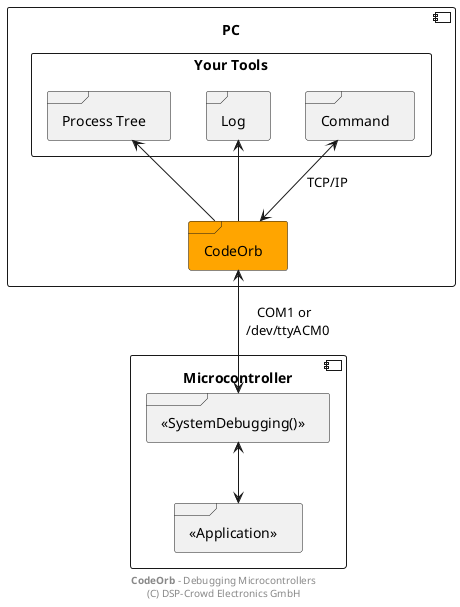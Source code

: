 
@startuml

' skinparam linetype ortho
' scale 0.6

component PC as pPc {

	rectangle "Your Tools" as pTools {

		frame "Process Tree" as pTree
		frame "Log" as pLog
		frame "Command" as pCmd
		' frame "Custom\nChannels" as pCustom
	}

	frame "CodeOrb" as pGw #orange

	pTree <-- pGw
	pLog <-- pGw
	pCmd <--> pGw : "TCP/IP"
	' pCustom <--> pGw
}

component "Microcontroller" {

	frame "<<SystemDebugging()>>" as pSysDbg
	frame "<<Application>>" as pApp

	pSysDbg <--> pApp
}

pGw <--> pSysDbg : "COM1 or\n  /dev/ttyACM0"

footer **CodeOrb** - Debugging Microcontrollers\n(C) DSP-Crowd Electronics GmbH

@enduml

